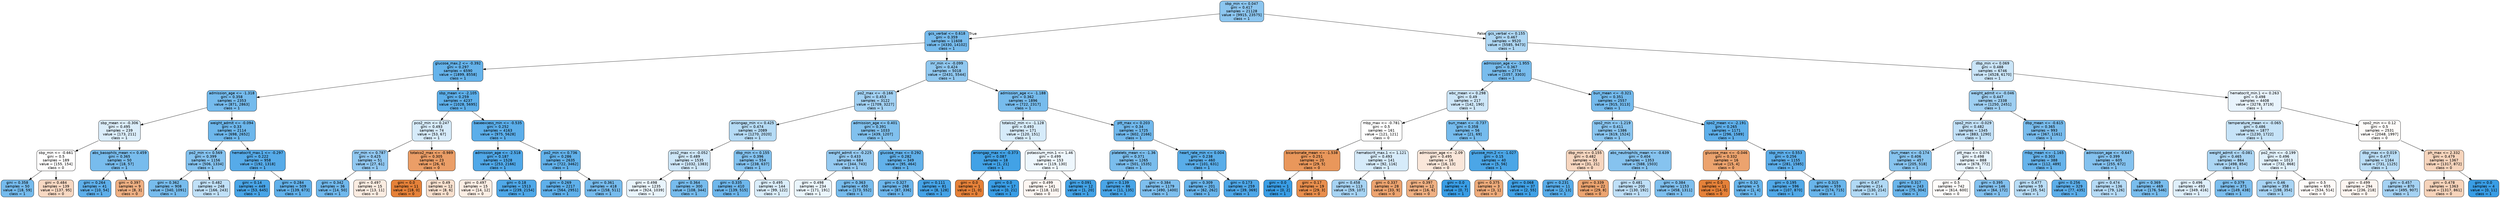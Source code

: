 digraph Tree {
node [shape=box, style="filled, rounded", color="black", fontname="helvetica"] ;
edge [fontname="helvetica"] ;
0 [label="sbp_min <= 0.047\ngini = 0.417\nsamples = 21128\nvalue = [9915, 23575]\nclass = 1", fillcolor="#8cc6f0"] ;
1 [label="gcs_verbal <= 0.618\ngini = 0.359\nsamples = 11608\nvalue = [4330, 14102]\nclass = 1", fillcolor="#76bbed"] ;
0 -> 1 [labeldistance=2.5, labelangle=45, headlabel="True"] ;
2 [label="glucose_max.2 <= -0.392\ngini = 0.297\nsamples = 6590\nvalue = [1899, 8558]\nclass = 1", fillcolor="#65b3eb"] ;
1 -> 2 ;
3 [label="admission_age <= -1.318\ngini = 0.358\nsamples = 2353\nvalue = [871, 2863]\nclass = 1", fillcolor="#75bbed"] ;
2 -> 3 ;
4 [label="sbp_mean <= -0.306\ngini = 0.495\nsamples = 239\nvalue = [173, 211]\nclass = 1", fillcolor="#dbedfa"] ;
3 -> 4 ;
5 [label="sbp_min <= -0.661\ngini = 0.5\nsamples = 189\nvalue = [155, 154]\nclass = 0", fillcolor="#fffefe"] ;
4 -> 5 ;
6 [label="gini = 0.358\nsamples = 50\nvalue = [18, 59]\nclass = 1", fillcolor="#75bbed"] ;
5 -> 6 ;
7 [label="gini = 0.484\nsamples = 139\nvalue = [137, 95]\nclass = 0", fillcolor="#f7d8c2"] ;
5 -> 7 ;
8 [label="abs_basophils_mean <= 0.459\ngini = 0.365\nsamples = 50\nvalue = [18, 57]\nclass = 1", fillcolor="#78bced"] ;
4 -> 8 ;
9 [label="gini = 0.264\nsamples = 41\nvalue = [10, 54]\nclass = 1", fillcolor="#5eafea"] ;
8 -> 9 ;
10 [label="gini = 0.397\nsamples = 9\nvalue = [8, 3]\nclass = 0", fillcolor="#efb083"] ;
8 -> 10 ;
11 [label="weight_admit <= -0.094\ngini = 0.33\nsamples = 2114\nvalue = [698, 2652]\nclass = 1", fillcolor="#6db7ec"] ;
3 -> 11 ;
12 [label="po2_min <= 0.569\ngini = 0.399\nsamples = 1156\nvalue = [506, 1334]\nclass = 1", fillcolor="#84c2ef"] ;
11 -> 12 ;
13 [label="gini = 0.362\nsamples = 908\nvalue = [340, 1091]\nclass = 1", fillcolor="#77bced"] ;
12 -> 13 ;
14 [label="gini = 0.482\nsamples = 248\nvalue = [166, 243]\nclass = 1", fillcolor="#c0e0f7"] ;
12 -> 14 ;
15 [label="hematocrit_max.1 <= -0.297\ngini = 0.222\nsamples = 958\nvalue = [192, 1318]\nclass = 1", fillcolor="#56abe9"] ;
11 -> 15 ;
16 [label="gini = 0.14\nsamples = 449\nvalue = [53, 645]\nclass = 1", fillcolor="#49a5e7"] ;
15 -> 16 ;
17 [label="gini = 0.284\nsamples = 509\nvalue = [139, 673]\nclass = 1", fillcolor="#62b1ea"] ;
15 -> 17 ;
18 [label="sbp_mean <= -2.105\ngini = 0.259\nsamples = 4237\nvalue = [1028, 5695]\nclass = 1", fillcolor="#5dafea"] ;
2 -> 18 ;
19 [label="pco2_min <= 0.247\ngini = 0.493\nsamples = 74\nvalue = [53, 67]\nclass = 1", fillcolor="#d6ebfa"] ;
18 -> 19 ;
20 [label="inr_min <= 0.787\ngini = 0.425\nsamples = 51\nvalue = [27, 61]\nclass = 1", fillcolor="#91c8f1"] ;
19 -> 20 ;
21 [label="gini = 0.342\nsamples = 36\nvalue = [14, 50]\nclass = 1", fillcolor="#70b8ec"] ;
20 -> 21 ;
22 [label="gini = 0.497\nsamples = 15\nvalue = [13, 11]\nclass = 0", fillcolor="#fbece1"] ;
20 -> 22 ;
23 [label="totalco2_max <= -0.989\ngini = 0.305\nsamples = 23\nvalue = [26, 6]\nclass = 0", fillcolor="#eb9e67"] ;
19 -> 23 ;
24 [label="gini = 0.0\nsamples = 11\nvalue = [18, 0]\nclass = 0", fillcolor="#e58139"] ;
23 -> 24 ;
25 [label="gini = 0.49\nsamples = 12\nvalue = [8, 6]\nclass = 0", fillcolor="#f8e0ce"] ;
23 -> 25 ;
26 [label="baseexcess_min <= -0.535\ngini = 0.252\nsamples = 4163\nvalue = [975, 5628]\nclass = 1", fillcolor="#5baeea"] ;
18 -> 26 ;
27 [label="admission_age <= -2.518\ngini = 0.187\nsamples = 1528\nvalue = [253, 2166]\nclass = 1", fillcolor="#50a8e8"] ;
26 -> 27 ;
28 [label="gini = 0.497\nsamples = 15\nvalue = [14, 12]\nclass = 0", fillcolor="#fbede3"] ;
27 -> 28 ;
29 [label="gini = 0.18\nsamples = 1513\nvalue = [239, 2154]\nclass = 1", fillcolor="#4fa8e8"] ;
27 -> 29 ;
30 [label="po2_min <= 0.736\ngini = 0.286\nsamples = 2635\nvalue = [722, 3462]\nclass = 1", fillcolor="#62b1ea"] ;
26 -> 30 ;
31 [label="gini = 0.269\nsamples = 2217\nvalue = [564, 2951]\nclass = 1", fillcolor="#5fb0ea"] ;
30 -> 31 ;
32 [label="gini = 0.361\nsamples = 418\nvalue = [158, 511]\nclass = 1", fillcolor="#76bbed"] ;
30 -> 32 ;
33 [label="inr_min <= -0.099\ngini = 0.424\nsamples = 5018\nvalue = [2431, 5544]\nclass = 1", fillcolor="#90c8f0"] ;
1 -> 33 ;
34 [label="po2_max <= -0.166\ngini = 0.453\nsamples = 3122\nvalue = [1709, 3227]\nclass = 1", fillcolor="#a2d1f3"] ;
33 -> 34 ;
35 [label="aniongap_min <= 0.425\ngini = 0.474\nsamples = 2089\nvalue = [1270, 2020]\nclass = 1", fillcolor="#b5dbf5"] ;
34 -> 35 ;
36 [label="pco2_max <= -0.052\ngini = 0.489\nsamples = 1535\nvalue = [1032, 1383]\nclass = 1", fillcolor="#cde6f8"] ;
35 -> 36 ;
37 [label="gini = 0.498\nsamples = 1235\nvalue = [924, 1039]\nclass = 1", fillcolor="#e9f4fc"] ;
36 -> 37 ;
38 [label="gini = 0.364\nsamples = 300\nvalue = [108, 344]\nclass = 1", fillcolor="#77bced"] ;
36 -> 38 ;
39 [label="dbp_min <= 0.155\ngini = 0.396\nsamples = 554\nvalue = [238, 637]\nclass = 1", fillcolor="#83c2ef"] ;
35 -> 39 ;
40 [label="gini = 0.335\nsamples = 410\nvalue = [139, 515]\nclass = 1", fillcolor="#6eb7ec"] ;
39 -> 40 ;
41 [label="gini = 0.495\nsamples = 144\nvalue = [99, 122]\nclass = 1", fillcolor="#daedfa"] ;
39 -> 41 ;
42 [label="admission_age <= 0.401\ngini = 0.391\nsamples = 1033\nvalue = [439, 1207]\nclass = 1", fillcolor="#81c1ee"] ;
34 -> 42 ;
43 [label="weight_admit <= -0.225\ngini = 0.433\nsamples = 684\nvalue = [344, 743]\nclass = 1", fillcolor="#95caf1"] ;
42 -> 43 ;
44 [label="gini = 0.498\nsamples = 234\nvalue = [171, 191]\nclass = 1", fillcolor="#eaf5fc"] ;
43 -> 44 ;
45 [label="gini = 0.363\nsamples = 450\nvalue = [173, 552]\nclass = 1", fillcolor="#77bced"] ;
43 -> 45 ;
46 [label="glucose_max <= 0.292\ngini = 0.282\nsamples = 349\nvalue = [95, 464]\nclass = 1", fillcolor="#62b1ea"] ;
42 -> 46 ;
47 [label="gini = 0.327\nsamples = 268\nvalue = [87, 336]\nclass = 1", fillcolor="#6cb6ec"] ;
46 -> 47 ;
48 [label="gini = 0.111\nsamples = 81\nvalue = [8, 128]\nclass = 1", fillcolor="#45a3e7"] ;
46 -> 48 ;
49 [label="admission_age <= -1.188\ngini = 0.362\nsamples = 1896\nvalue = [722, 2317]\nclass = 1", fillcolor="#77bced"] ;
33 -> 49 ;
50 [label="totalco2_min <= -1.128\ngini = 0.493\nsamples = 171\nvalue = [120, 151]\nclass = 1", fillcolor="#d6ebfa"] ;
49 -> 50 ;
51 [label="aniongap_max <= -0.373\ngini = 0.087\nsamples = 18\nvalue = [1, 21]\nclass = 1", fillcolor="#42a2e6"] ;
50 -> 51 ;
52 [label="gini = 0.0\nsamples = 1\nvalue = [1, 0]\nclass = 0", fillcolor="#e58139"] ;
51 -> 52 ;
53 [label="gini = 0.0\nsamples = 17\nvalue = [0, 21]\nclass = 1", fillcolor="#399de5"] ;
51 -> 53 ;
54 [label="potassium_min.1 <= 1.46\ngini = 0.499\nsamples = 153\nvalue = [119, 130]\nclass = 1", fillcolor="#eef7fd"] ;
50 -> 54 ;
55 [label="gini = 0.499\nsamples = 141\nvalue = [118, 110]\nclass = 0", fillcolor="#fdf6f2"] ;
54 -> 55 ;
56 [label="gini = 0.091\nsamples = 12\nvalue = [1, 20]\nclass = 1", fillcolor="#43a2e6"] ;
54 -> 56 ;
57 [label="ptt_max <= 0.203\ngini = 0.34\nsamples = 1725\nvalue = [602, 2166]\nclass = 1", fillcolor="#70b8ec"] ;
49 -> 57 ;
58 [label="platelets_mean <= -1.36\ngini = 0.371\nsamples = 1265\nvalue = [501, 1535]\nclass = 1", fillcolor="#7abded"] ;
57 -> 58 ;
59 [label="gini = 0.139\nsamples = 86\nvalue = [11, 135]\nclass = 1", fillcolor="#49a5e7"] ;
58 -> 59 ;
60 [label="gini = 0.384\nsamples = 1179\nvalue = [490, 1400]\nclass = 1", fillcolor="#7ebfee"] ;
58 -> 60 ;
61 [label="heart_rate_min <= 0.004\ngini = 0.238\nsamples = 460\nvalue = [101, 631]\nclass = 1", fillcolor="#59ade9"] ;
57 -> 61 ;
62 [label="gini = 0.309\nsamples = 201\nvalue = [62, 262]\nclass = 1", fillcolor="#68b4eb"] ;
61 -> 62 ;
63 [label="gini = 0.173\nsamples = 259\nvalue = [39, 369]\nclass = 1", fillcolor="#4ea7e8"] ;
61 -> 63 ;
64 [label="gcs_verbal <= 0.155\ngini = 0.467\nsamples = 9520\nvalue = [5585, 9473]\nclass = 1", fillcolor="#aed7f4"] ;
0 -> 64 [labeldistance=2.5, labelangle=-45, headlabel="False"] ;
65 [label="admission_age <= -1.955\ngini = 0.367\nsamples = 2774\nvalue = [1057, 3303]\nclass = 1", fillcolor="#78bced"] ;
64 -> 65 ;
66 [label="wbc_mean <= 0.298\ngini = 0.49\nsamples = 217\nvalue = [142, 190]\nclass = 1", fillcolor="#cde6f8"] ;
65 -> 66 ;
67 [label="mbp_max <= -0.781\ngini = 0.5\nsamples = 161\nvalue = [121, 121]\nclass = 0", fillcolor="#ffffff"] ;
66 -> 67 ;
68 [label="bicarbonate_mean <= -1.538\ngini = 0.251\nsamples = 20\nvalue = [29, 5]\nclass = 0", fillcolor="#e9975b"] ;
67 -> 68 ;
69 [label="gini = 0.0\nsamples = 1\nvalue = [0, 2]\nclass = 1", fillcolor="#399de5"] ;
68 -> 69 ;
70 [label="gini = 0.17\nsamples = 19\nvalue = [29, 3]\nclass = 0", fillcolor="#e88e4d"] ;
68 -> 70 ;
71 [label="hematocrit_max.1 <= 1.121\ngini = 0.493\nsamples = 141\nvalue = [92, 116]\nclass = 1", fillcolor="#d6ebfa"] ;
67 -> 71 ;
72 [label="gini = 0.458\nsamples = 113\nvalue = [59, 107]\nclass = 1", fillcolor="#a6d3f3"] ;
71 -> 72 ;
73 [label="gini = 0.337\nsamples = 28\nvalue = [33, 9]\nclass = 0", fillcolor="#eca36f"] ;
71 -> 73 ;
74 [label="bun_mean <= -0.737\ngini = 0.358\nsamples = 56\nvalue = [21, 69]\nclass = 1", fillcolor="#75bbed"] ;
66 -> 74 ;
75 [label="admission_age <= -2.09\ngini = 0.495\nsamples = 16\nvalue = [16, 13]\nclass = 0", fillcolor="#fae7da"] ;
74 -> 75 ;
76 [label="gini = 0.397\nsamples = 12\nvalue = [16, 6]\nclass = 0", fillcolor="#efb083"] ;
75 -> 76 ;
77 [label="gini = 0.0\nsamples = 4\nvalue = [0, 7]\nclass = 1", fillcolor="#399de5"] ;
75 -> 77 ;
78 [label="glucose_min.2 <= -1.027\ngini = 0.15\nsamples = 40\nvalue = [5, 56]\nclass = 1", fillcolor="#4ba6e7"] ;
74 -> 78 ;
79 [label="gini = 0.375\nsamples = 3\nvalue = [3, 1]\nclass = 0", fillcolor="#eeab7b"] ;
78 -> 79 ;
80 [label="gini = 0.068\nsamples = 37\nvalue = [2, 55]\nclass = 1", fillcolor="#40a1e6"] ;
78 -> 80 ;
81 [label="bun_mean <= -0.321\ngini = 0.351\nsamples = 2557\nvalue = [915, 3113]\nclass = 1", fillcolor="#73baed"] ;
65 -> 81 ;
82 [label="spo2_min <= -1.219\ngini = 0.411\nsamples = 1386\nvalue = [619, 1524]\nclass = 1", fillcolor="#89c5f0"] ;
81 -> 82 ;
83 [label="dbp_min <= 0.155\ngini = 0.482\nsamples = 33\nvalue = [31, 21]\nclass = 0", fillcolor="#f7d6bf"] ;
82 -> 83 ;
84 [label="gini = 0.231\nsamples = 11\nvalue = [2, 13]\nclass = 1", fillcolor="#57ace9"] ;
83 -> 84 ;
85 [label="gini = 0.339\nsamples = 22\nvalue = [29, 8]\nclass = 0", fillcolor="#eca470"] ;
83 -> 85 ;
86 [label="abs_neutrophils_mean <= -0.639\ngini = 0.404\nsamples = 1353\nvalue = [588, 1503]\nclass = 1", fillcolor="#86c3ef"] ;
82 -> 86 ;
87 [label="gini = 0.481\nsamples = 200\nvalue = [130, 192]\nclass = 1", fillcolor="#bfdff7"] ;
86 -> 87 ;
88 [label="gini = 0.384\nsamples = 1153\nvalue = [458, 1311]\nclass = 1", fillcolor="#7ebfee"] ;
86 -> 88 ;
89 [label="spo2_mean <= -2.191\ngini = 0.265\nsamples = 1171\nvalue = [296, 1589]\nclass = 1", fillcolor="#5eafea"] ;
81 -> 89 ;
90 [label="glucose_max <= -0.046\ngini = 0.332\nsamples = 16\nvalue = [15, 4]\nclass = 0", fillcolor="#eca36e"] ;
89 -> 90 ;
91 [label="gini = 0.0\nsamples = 11\nvalue = [14, 0]\nclass = 0", fillcolor="#e58139"] ;
90 -> 91 ;
92 [label="gini = 0.32\nsamples = 5\nvalue = [1, 4]\nclass = 1", fillcolor="#6ab6ec"] ;
90 -> 92 ;
93 [label="sbp_min <= 0.553\ngini = 0.256\nsamples = 1155\nvalue = [281, 1585]\nclass = 1", fillcolor="#5caeea"] ;
89 -> 93 ;
94 [label="gini = 0.195\nsamples = 596\nvalue = [107, 870]\nclass = 1", fillcolor="#51a9e8"] ;
93 -> 94 ;
95 [label="gini = 0.315\nsamples = 559\nvalue = [174, 715]\nclass = 1", fillcolor="#69b5eb"] ;
93 -> 95 ;
96 [label="dbp_min <= 0.069\ngini = 0.488\nsamples = 6746\nvalue = [4528, 6170]\nclass = 1", fillcolor="#cae5f8"] ;
64 -> 96 ;
97 [label="weight_admit <= -0.046\ngini = 0.447\nsamples = 2338\nvalue = [1250, 2451]\nclass = 1", fillcolor="#9ecff2"] ;
96 -> 97 ;
98 [label="spo2_min <= -0.029\ngini = 0.482\nsamples = 1345\nvalue = [883, 1290]\nclass = 1", fillcolor="#c1e0f7"] ;
97 -> 98 ;
99 [label="bun_mean <= -0.174\ngini = 0.406\nsamples = 457\nvalue = [205, 518]\nclass = 1", fillcolor="#87c4ef"] ;
98 -> 99 ;
100 [label="gini = 0.47\nsamples = 214\nvalue = [130, 214]\nclass = 1", fillcolor="#b1d9f5"] ;
99 -> 100 ;
101 [label="gini = 0.317\nsamples = 243\nvalue = [75, 304]\nclass = 1", fillcolor="#6ab5eb"] ;
99 -> 101 ;
102 [label="ptt_max <= 0.076\ngini = 0.498\nsamples = 888\nvalue = [678, 772]\nclass = 1", fillcolor="#e7f3fc"] ;
98 -> 102 ;
103 [label="gini = 0.5\nsamples = 742\nvalue = [614, 600]\nclass = 0", fillcolor="#fefcfa"] ;
102 -> 103 ;
104 [label="gini = 0.395\nsamples = 146\nvalue = [64, 172]\nclass = 1", fillcolor="#83c1ef"] ;
102 -> 104 ;
105 [label="dbp_mean <= -0.615\ngini = 0.365\nsamples = 993\nvalue = [367, 1161]\nclass = 1", fillcolor="#78bced"] ;
97 -> 105 ;
106 [label="mbp_mean <= -1.165\ngini = 0.303\nsamples = 388\nvalue = [112, 489]\nclass = 1", fillcolor="#66b3eb"] ;
105 -> 106 ;
107 [label="gini = 0.477\nsamples = 59\nvalue = [35, 54]\nclass = 1", fillcolor="#b9ddf6"] ;
106 -> 107 ;
108 [label="gini = 0.256\nsamples = 329\nvalue = [77, 435]\nclass = 1", fillcolor="#5caeea"] ;
106 -> 108 ;
109 [label="admission_age <= -0.647\ngini = 0.399\nsamples = 605\nvalue = [255, 672]\nclass = 1", fillcolor="#84c2ef"] ;
105 -> 109 ;
110 [label="gini = 0.474\nsamples = 136\nvalue = [79, 126]\nclass = 1", fillcolor="#b5daf5"] ;
109 -> 110 ;
111 [label="gini = 0.369\nsamples = 469\nvalue = [176, 546]\nclass = 1", fillcolor="#79bded"] ;
109 -> 111 ;
112 [label="hematocrit_min.1 <= 0.263\ngini = 0.498\nsamples = 4408\nvalue = [3278, 3719]\nclass = 1", fillcolor="#e8f3fc"] ;
96 -> 112 ;
113 [label="temperature_mean <= -0.065\ngini = 0.486\nsamples = 1877\nvalue = [1230, 1722]\nclass = 1", fillcolor="#c6e3f8"] ;
112 -> 113 ;
114 [label="weight_admit <= -0.081\ngini = 0.465\nsamples = 864\nvalue = [498, 854]\nclass = 1", fillcolor="#acd6f4"] ;
113 -> 114 ;
115 [label="gini = 0.496\nsamples = 493\nvalue = [349, 416]\nclass = 1", fillcolor="#dfeffb"] ;
114 -> 115 ;
116 [label="gini = 0.379\nsamples = 371\nvalue = [149, 438]\nclass = 1", fillcolor="#7cbeee"] ;
114 -> 116 ;
117 [label="po2_min <= -0.199\ngini = 0.496\nsamples = 1013\nvalue = [732, 868]\nclass = 1", fillcolor="#e0f0fb"] ;
113 -> 117 ;
118 [label="gini = 0.46\nsamples = 358\nvalue = [198, 354]\nclass = 1", fillcolor="#a8d4f4"] ;
117 -> 118 ;
119 [label="gini = 0.5\nsamples = 655\nvalue = [534, 514]\nclass = 0", fillcolor="#fefaf8"] ;
117 -> 119 ;
120 [label="spo2_min <= 0.12\ngini = 0.5\nsamples = 2531\nvalue = [2048, 1997]\nclass = 0", fillcolor="#fefcfa"] ;
112 -> 120 ;
121 [label="dbp_max <= 0.019\ngini = 0.477\nsamples = 1164\nvalue = [731, 1125]\nclass = 1", fillcolor="#baddf6"] ;
120 -> 121 ;
122 [label="gini = 0.499\nsamples = 294\nvalue = [236, 218]\nclass = 0", fillcolor="#fdf5f0"] ;
121 -> 122 ;
123 [label="gini = 0.457\nsamples = 870\nvalue = [495, 907]\nclass = 1", fillcolor="#a5d2f3"] ;
121 -> 123 ;
124 [label="ph_max <= 2.332\ngini = 0.479\nsamples = 1367\nvalue = [1317, 872]\nclass = 0", fillcolor="#f6d4bc"] ;
120 -> 124 ;
125 [label="gini = 0.478\nsamples = 1363\nvalue = [1317, 861]\nclass = 0", fillcolor="#f6d3ba"] ;
124 -> 125 ;
126 [label="gini = 0.0\nsamples = 4\nvalue = [0, 11]\nclass = 1", fillcolor="#399de5"] ;
124 -> 126 ;
}